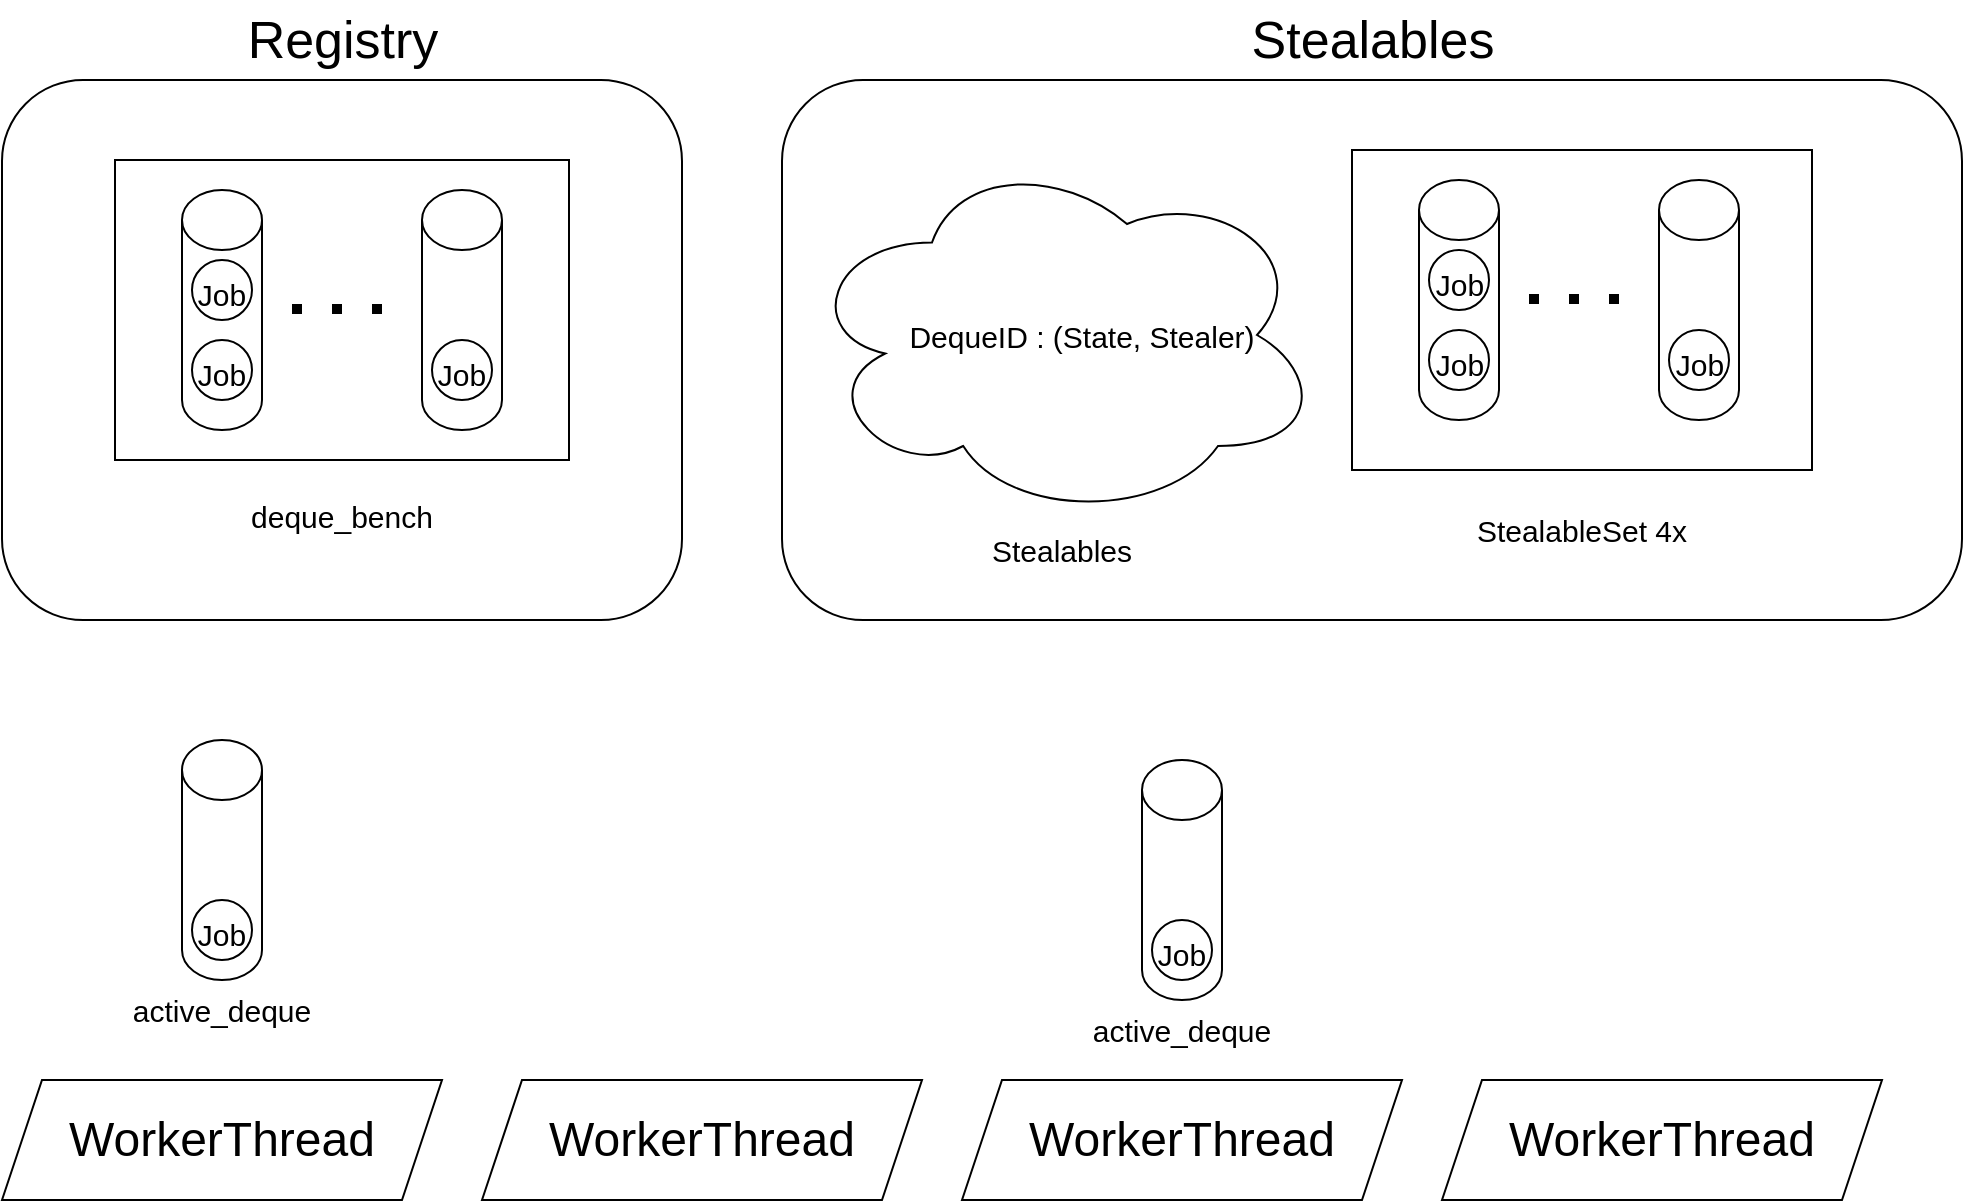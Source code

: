 <mxfile version="17.4.0" type="device"><diagram id="_uMVjfVPs4X69ne6G_wa" name="Page-1"><mxGraphModel dx="1810" dy="988" grid="1" gridSize="10" guides="1" tooltips="1" connect="1" arrows="1" fold="1" page="1" pageScale="1" pageWidth="1169" pageHeight="827" math="0" shadow="0"><root><mxCell id="0"/><mxCell id="1" parent="0"/><mxCell id="8YP9qhVkyeYvEFWz4zlW-3" value="" style="group" vertex="1" connectable="0" parent="1"><mxGeometry x="140" y="80" width="340" height="310" as="geometry"/></mxCell><mxCell id="8YP9qhVkyeYvEFWz4zlW-1" value="" style="rounded=1;whiteSpace=wrap;html=1;" vertex="1" parent="8YP9qhVkyeYvEFWz4zlW-3"><mxGeometry y="40" width="340" height="270" as="geometry"/></mxCell><mxCell id="8YP9qhVkyeYvEFWz4zlW-2" value="&lt;font style=&quot;font-size: 26px&quot;&gt;Registry&lt;/font&gt;" style="text;html=1;strokeColor=none;fillColor=none;align=center;verticalAlign=middle;whiteSpace=wrap;rounded=0;" vertex="1" parent="8YP9qhVkyeYvEFWz4zlW-3"><mxGeometry x="117.5" width="105" height="40" as="geometry"/></mxCell><mxCell id="8YP9qhVkyeYvEFWz4zlW-4" value="" style="rounded=0;whiteSpace=wrap;html=1;fontSize=26;" vertex="1" parent="8YP9qhVkyeYvEFWz4zlW-3"><mxGeometry x="56.5" y="80" width="227" height="150" as="geometry"/></mxCell><mxCell id="8YP9qhVkyeYvEFWz4zlW-5" value="&lt;font style=&quot;font-size: 15px&quot;&gt;deque_bench&lt;/font&gt;" style="text;html=1;strokeColor=none;fillColor=none;align=center;verticalAlign=middle;whiteSpace=wrap;rounded=0;fontSize=26;" vertex="1" parent="8YP9qhVkyeYvEFWz4zlW-3"><mxGeometry x="140" y="240" width="60" height="30" as="geometry"/></mxCell><mxCell id="8YP9qhVkyeYvEFWz4zlW-6" value="" style="shape=cylinder3;whiteSpace=wrap;html=1;boundedLbl=1;backgroundOutline=1;size=15;fontSize=15;" vertex="1" parent="8YP9qhVkyeYvEFWz4zlW-3"><mxGeometry x="90" y="95" width="40" height="120" as="geometry"/></mxCell><mxCell id="8YP9qhVkyeYvEFWz4zlW-7" value="" style="shape=cylinder3;whiteSpace=wrap;html=1;boundedLbl=1;backgroundOutline=1;size=15;fontSize=15;" vertex="1" parent="8YP9qhVkyeYvEFWz4zlW-3"><mxGeometry x="210" y="95" width="40" height="120" as="geometry"/></mxCell><mxCell id="8YP9qhVkyeYvEFWz4zlW-8" value="" style="endArrow=none;dashed=1;html=1;dashPattern=1 3;strokeWidth=5;rounded=0;fontSize=15;" edge="1" parent="8YP9qhVkyeYvEFWz4zlW-3"><mxGeometry width="50" height="50" relative="1" as="geometry"><mxPoint x="145" y="154.5" as="sourcePoint"/><mxPoint x="195" y="154.5" as="targetPoint"/></mxGeometry></mxCell><mxCell id="8YP9qhVkyeYvEFWz4zlW-13" value="&lt;font style=&quot;font-size: 15px&quot;&gt;Job&lt;/font&gt;" style="ellipse;whiteSpace=wrap;html=1;fontSize=24;" vertex="1" parent="8YP9qhVkyeYvEFWz4zlW-3"><mxGeometry x="95" y="170" width="30" height="30" as="geometry"/></mxCell><mxCell id="8YP9qhVkyeYvEFWz4zlW-14" value="&lt;font style=&quot;font-size: 15px&quot;&gt;Job&lt;/font&gt;" style="ellipse;whiteSpace=wrap;html=1;fontSize=24;" vertex="1" parent="8YP9qhVkyeYvEFWz4zlW-3"><mxGeometry x="95" y="130" width="30" height="30" as="geometry"/></mxCell><mxCell id="8YP9qhVkyeYvEFWz4zlW-15" value="&lt;font style=&quot;font-size: 15px&quot;&gt;Job&lt;/font&gt;" style="ellipse;whiteSpace=wrap;html=1;fontSize=24;" vertex="1" parent="8YP9qhVkyeYvEFWz4zlW-3"><mxGeometry x="215" y="170" width="30" height="30" as="geometry"/></mxCell><mxCell id="8YP9qhVkyeYvEFWz4zlW-9" value="&lt;font style=&quot;font-size: 24px&quot;&gt;WorkerThread&lt;/font&gt;" style="shape=parallelogram;perimeter=parallelogramPerimeter;whiteSpace=wrap;html=1;fixedSize=1;fontSize=15;" vertex="1" parent="1"><mxGeometry x="140" y="620" width="220" height="60" as="geometry"/></mxCell><mxCell id="8YP9qhVkyeYvEFWz4zlW-10" value="&lt;font style=&quot;font-size: 24px&quot;&gt;WorkerThread&lt;/font&gt;" style="shape=parallelogram;perimeter=parallelogramPerimeter;whiteSpace=wrap;html=1;fixedSize=1;fontSize=15;" vertex="1" parent="1"><mxGeometry x="380" y="620" width="220" height="60" as="geometry"/></mxCell><mxCell id="8YP9qhVkyeYvEFWz4zlW-11" value="&lt;font style=&quot;font-size: 24px&quot;&gt;WorkerThread&lt;/font&gt;" style="shape=parallelogram;perimeter=parallelogramPerimeter;whiteSpace=wrap;html=1;fixedSize=1;fontSize=15;" vertex="1" parent="1"><mxGeometry x="620" y="620" width="220" height="60" as="geometry"/></mxCell><mxCell id="8YP9qhVkyeYvEFWz4zlW-12" value="&lt;font style=&quot;font-size: 24px&quot;&gt;WorkerThread&lt;/font&gt;" style="shape=parallelogram;perimeter=parallelogramPerimeter;whiteSpace=wrap;html=1;fixedSize=1;fontSize=15;" vertex="1" parent="1"><mxGeometry x="860" y="620" width="220" height="60" as="geometry"/></mxCell><mxCell id="8YP9qhVkyeYvEFWz4zlW-16" value="" style="shape=cylinder3;whiteSpace=wrap;html=1;boundedLbl=1;backgroundOutline=1;size=15;fontSize=15;" vertex="1" parent="1"><mxGeometry x="230" y="450" width="40" height="120" as="geometry"/></mxCell><mxCell id="8YP9qhVkyeYvEFWz4zlW-17" value="active_deque" style="text;html=1;strokeColor=none;fillColor=none;align=center;verticalAlign=middle;whiteSpace=wrap;rounded=0;fontSize=15;" vertex="1" parent="1"><mxGeometry x="220" y="570" width="60" height="30" as="geometry"/></mxCell><mxCell id="8YP9qhVkyeYvEFWz4zlW-29" value="&lt;font style=&quot;font-size: 15px&quot;&gt;Job&lt;/font&gt;" style="ellipse;whiteSpace=wrap;html=1;fontSize=24;" vertex="1" parent="1"><mxGeometry x="235" y="530" width="30" height="30" as="geometry"/></mxCell><mxCell id="8YP9qhVkyeYvEFWz4zlW-30" value="" style="shape=cylinder3;whiteSpace=wrap;html=1;boundedLbl=1;backgroundOutline=1;size=15;fontSize=15;" vertex="1" parent="1"><mxGeometry x="710" y="460" width="40" height="120" as="geometry"/></mxCell><mxCell id="8YP9qhVkyeYvEFWz4zlW-31" value="active_deque" style="text;html=1;strokeColor=none;fillColor=none;align=center;verticalAlign=middle;whiteSpace=wrap;rounded=0;fontSize=15;" vertex="1" parent="1"><mxGeometry x="700" y="580" width="60" height="30" as="geometry"/></mxCell><mxCell id="8YP9qhVkyeYvEFWz4zlW-32" value="&lt;font style=&quot;font-size: 15px&quot;&gt;Job&lt;/font&gt;" style="ellipse;whiteSpace=wrap;html=1;fontSize=24;" vertex="1" parent="1"><mxGeometry x="715" y="540" width="30" height="30" as="geometry"/></mxCell><mxCell id="8YP9qhVkyeYvEFWz4zlW-33" value="" style="rounded=1;whiteSpace=wrap;html=1;fontSize=15;" vertex="1" parent="1"><mxGeometry x="530" y="120" width="590" height="270" as="geometry"/></mxCell><mxCell id="8YP9qhVkyeYvEFWz4zlW-34" value="&lt;font style=&quot;font-size: 26px&quot;&gt;Stealables&lt;/font&gt;" style="text;html=1;strokeColor=none;fillColor=none;align=center;verticalAlign=middle;whiteSpace=wrap;rounded=0;" vertex="1" parent="1"><mxGeometry x="772.5" y="80" width="105" height="40" as="geometry"/></mxCell><mxCell id="8YP9qhVkyeYvEFWz4zlW-46" value="" style="group" vertex="1" connectable="0" parent="1"><mxGeometry x="815" y="155" width="230" height="160" as="geometry"/></mxCell><mxCell id="8YP9qhVkyeYvEFWz4zlW-39" value="" style="rounded=0;whiteSpace=wrap;html=1;fontSize=26;" vertex="1" parent="8YP9qhVkyeYvEFWz4zlW-46"><mxGeometry width="230.0" height="160" as="geometry"/></mxCell><mxCell id="8YP9qhVkyeYvEFWz4zlW-40" value="" style="shape=cylinder3;whiteSpace=wrap;html=1;boundedLbl=1;backgroundOutline=1;size=15;fontSize=15;" vertex="1" parent="8YP9qhVkyeYvEFWz4zlW-46"><mxGeometry x="33.5" y="15" width="40.0" height="120" as="geometry"/></mxCell><mxCell id="8YP9qhVkyeYvEFWz4zlW-41" value="" style="shape=cylinder3;whiteSpace=wrap;html=1;boundedLbl=1;backgroundOutline=1;size=15;fontSize=15;" vertex="1" parent="8YP9qhVkyeYvEFWz4zlW-46"><mxGeometry x="153.5" y="15" width="40.0" height="120" as="geometry"/></mxCell><mxCell id="8YP9qhVkyeYvEFWz4zlW-42" value="" style="endArrow=none;dashed=1;html=1;dashPattern=1 3;strokeWidth=5;rounded=0;fontSize=15;" edge="1" parent="8YP9qhVkyeYvEFWz4zlW-46"><mxGeometry width="50" height="50" relative="1" as="geometry"><mxPoint x="88.5" y="74.5" as="sourcePoint"/><mxPoint x="138.5" y="74.5" as="targetPoint"/></mxGeometry></mxCell><mxCell id="8YP9qhVkyeYvEFWz4zlW-43" value="&lt;font style=&quot;font-size: 15px&quot;&gt;Job&lt;/font&gt;" style="ellipse;whiteSpace=wrap;html=1;fontSize=24;" vertex="1" parent="8YP9qhVkyeYvEFWz4zlW-46"><mxGeometry x="38.5" y="90" width="30.0" height="30" as="geometry"/></mxCell><mxCell id="8YP9qhVkyeYvEFWz4zlW-44" value="&lt;font style=&quot;font-size: 15px&quot;&gt;Job&lt;/font&gt;" style="ellipse;whiteSpace=wrap;html=1;fontSize=24;" vertex="1" parent="8YP9qhVkyeYvEFWz4zlW-46"><mxGeometry x="38.5" y="50" width="30.0" height="30" as="geometry"/></mxCell><mxCell id="8YP9qhVkyeYvEFWz4zlW-45" value="&lt;font style=&quot;font-size: 15px&quot;&gt;Job&lt;/font&gt;" style="ellipse;whiteSpace=wrap;html=1;fontSize=24;" vertex="1" parent="8YP9qhVkyeYvEFWz4zlW-46"><mxGeometry x="158.5" y="90" width="30.0" height="30" as="geometry"/></mxCell><mxCell id="8YP9qhVkyeYvEFWz4zlW-47" value="&lt;font style=&quot;font-size: 15px&quot;&gt;StealableSet 4x&lt;/font&gt;" style="text;html=1;strokeColor=none;fillColor=none;align=center;verticalAlign=middle;whiteSpace=wrap;rounded=0;fontSize=15;" vertex="1" parent="1"><mxGeometry x="860" y="330" width="140" height="30" as="geometry"/></mxCell><mxCell id="8YP9qhVkyeYvEFWz4zlW-48" value="" style="ellipse;shape=cloud;whiteSpace=wrap;html=1;fontSize=15;" vertex="1" parent="1"><mxGeometry x="540" y="155" width="260" height="185" as="geometry"/></mxCell><mxCell id="8YP9qhVkyeYvEFWz4zlW-49" value="Stealables" style="text;html=1;strokeColor=none;fillColor=none;align=center;verticalAlign=middle;whiteSpace=wrap;rounded=0;fontSize=15;" vertex="1" parent="1"><mxGeometry x="640" y="340" width="60" height="30" as="geometry"/></mxCell><mxCell id="8YP9qhVkyeYvEFWz4zlW-50" value="DequeID : (State, Stealer)" style="text;html=1;strokeColor=none;fillColor=none;align=center;verticalAlign=middle;whiteSpace=wrap;rounded=0;fontSize=15;" vertex="1" parent="1"><mxGeometry x="590" y="222.5" width="180" height="50" as="geometry"/></mxCell></root></mxGraphModel></diagram></mxfile>